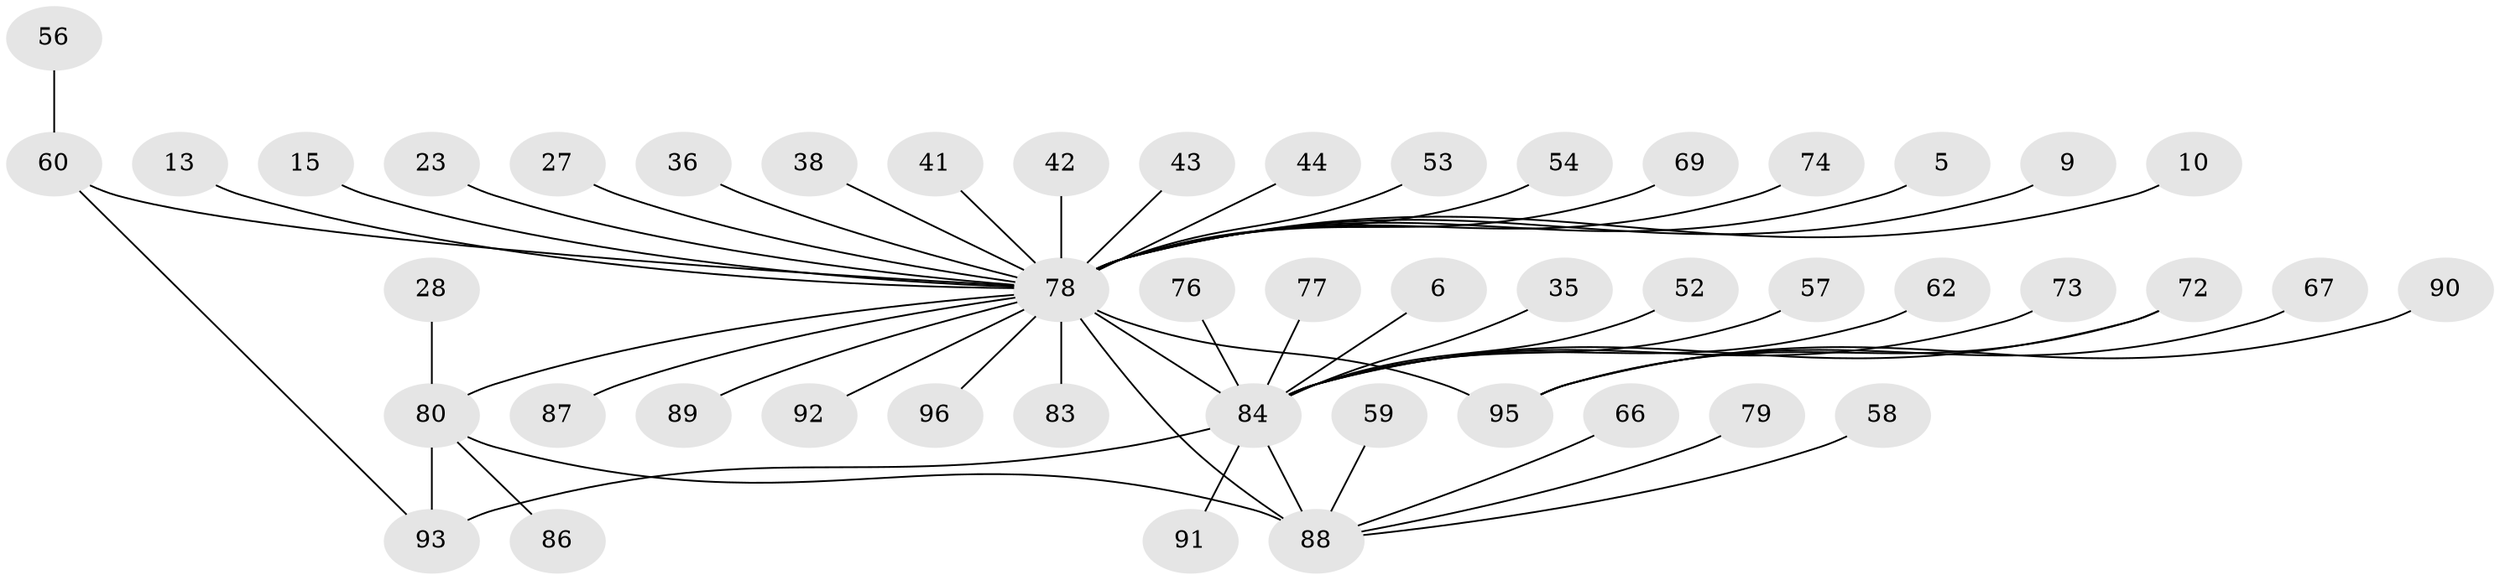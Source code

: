 // original degree distribution, {14: 0.010416666666666666, 11: 0.010416666666666666, 29: 0.010416666666666666, 5: 0.041666666666666664, 1: 0.4791666666666667, 4: 0.10416666666666667, 6: 0.010416666666666666, 7: 0.020833333333333332, 3: 0.16666666666666666, 2: 0.13541666666666666, 12: 0.010416666666666666}
// Generated by graph-tools (version 1.1) at 2025/47/03/09/25 04:47:21]
// undirected, 48 vertices, 52 edges
graph export_dot {
graph [start="1"]
  node [color=gray90,style=filled];
  5;
  6;
  9;
  10;
  13;
  15;
  23;
  27;
  28;
  35;
  36 [super="+32"];
  38;
  41;
  42;
  43;
  44;
  52;
  53 [super="+20"];
  54;
  56;
  57;
  58;
  59;
  60 [super="+19+21"];
  62 [super="+49"];
  66;
  67;
  69;
  72 [super="+68"];
  73 [super="+16+71"];
  74;
  76;
  77;
  78 [super="+39+40+18"];
  79;
  80 [super="+22+45"];
  83;
  84 [super="+47+82+34+33"];
  86;
  87;
  88 [super="+31+64"];
  89;
  90;
  91 [super="+51"];
  92;
  93 [super="+61"];
  95 [super="+50+75+55+94"];
  96;
  5 -- 78;
  6 -- 84;
  9 -- 78 [weight=4];
  10 -- 78;
  13 -- 78;
  15 -- 78;
  23 -- 78 [weight=3];
  27 -- 78;
  28 -- 80;
  35 -- 84;
  36 -- 78;
  38 -- 78;
  41 -- 78;
  42 -- 78;
  43 -- 78;
  44 -- 78;
  52 -- 84;
  53 -- 78;
  54 -- 78;
  56 -- 60;
  57 -- 84;
  58 -- 88;
  59 -- 88;
  60 -- 93;
  60 -- 78 [weight=2];
  62 -- 84;
  66 -- 88;
  67 -- 95;
  69 -- 78;
  72 -- 84;
  72 -- 95;
  73 -- 84;
  74 -- 78;
  76 -- 84;
  77 -- 84;
  78 -- 80 [weight=6];
  78 -- 84 [weight=9];
  78 -- 83;
  78 -- 87;
  78 -- 89;
  78 -- 92;
  78 -- 95 [weight=8];
  78 -- 96;
  78 -- 88 [weight=2];
  79 -- 88;
  80 -- 86;
  80 -- 88 [weight=2];
  80 -- 93 [weight=2];
  84 -- 93 [weight=3];
  84 -- 91;
  84 -- 88;
  90 -- 95;
}
